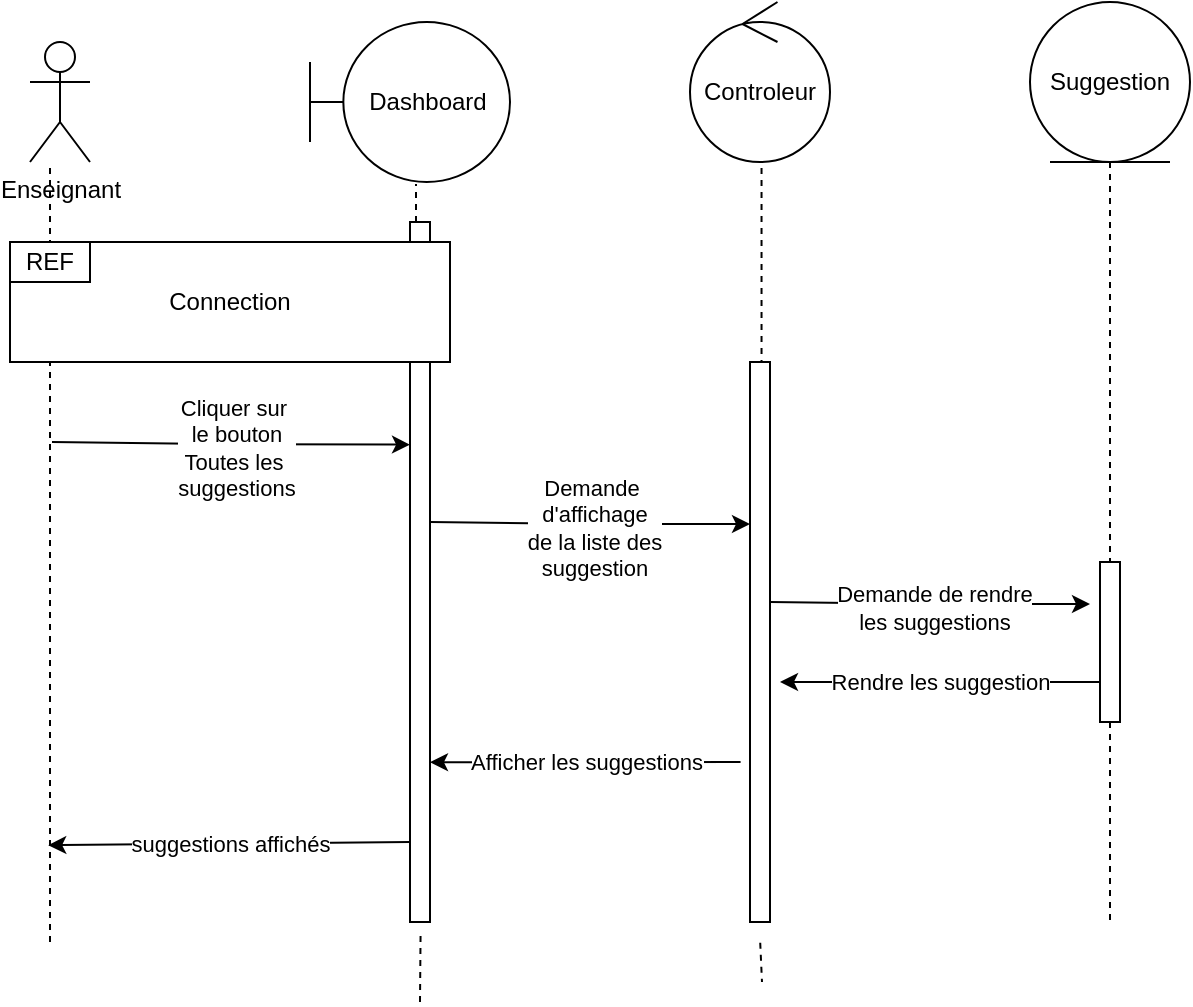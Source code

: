 <mxfile version="17.1.2" type="github">
  <diagram id="kgpKYQtTHZ0yAKxKKP6v" name="Page-1">
    <mxGraphModel dx="1209" dy="662" grid="1" gridSize="10" guides="1" tooltips="1" connect="1" arrows="1" fold="1" page="1" pageScale="1" pageWidth="850" pageHeight="1100" math="0" shadow="0">
      <root>
        <mxCell id="0" />
        <mxCell id="1" parent="0" />
        <mxCell id="2RqecVdCljDjrjuPHwnQ-671" value="Dashboard" style="shape=umlBoundary;whiteSpace=wrap;html=1;" parent="1" vertex="1">
          <mxGeometry x="250" y="70" width="100" height="80" as="geometry" />
        </mxCell>
        <mxCell id="2RqecVdCljDjrjuPHwnQ-672" value="Suggestion" style="ellipse;shape=umlEntity;whiteSpace=wrap;html=1;" parent="1" vertex="1">
          <mxGeometry x="610" y="60" width="80" height="80" as="geometry" />
        </mxCell>
        <mxCell id="2RqecVdCljDjrjuPHwnQ-673" value="Controleur" style="ellipse;shape=umlControl;whiteSpace=wrap;html=1;" parent="1" vertex="1">
          <mxGeometry x="440" y="60" width="70" height="80" as="geometry" />
        </mxCell>
        <mxCell id="2RqecVdCljDjrjuPHwnQ-674" value="Enseignant" style="shape=umlActor;verticalLabelPosition=bottom;verticalAlign=top;html=1;" parent="1" vertex="1">
          <mxGeometry x="110" y="80" width="30" height="60" as="geometry" />
        </mxCell>
        <mxCell id="2RqecVdCljDjrjuPHwnQ-676" value="" style="endArrow=none;dashed=1;html=1;rounded=0;exitX=0.511;exitY=1.037;exitDx=0;exitDy=0;exitPerimeter=0;startArrow=none;" parent="1" source="2RqecVdCljDjrjuPHwnQ-694" edge="1">
          <mxGeometry width="50" height="50" relative="1" as="geometry">
            <mxPoint x="319.4" y="163.44" as="sourcePoint" />
            <mxPoint x="476" y="550" as="targetPoint" />
          </mxGeometry>
        </mxCell>
        <mxCell id="2RqecVdCljDjrjuPHwnQ-677" value="" style="endArrow=none;dashed=1;html=1;rounded=0;exitX=0.5;exitY=1;exitDx=0;exitDy=0;startArrow=none;" parent="1" source="7g0b0Kq1w9IPp-m6tUGK-23" edge="1">
          <mxGeometry width="50" height="50" relative="1" as="geometry">
            <mxPoint x="329.4" y="173.44" as="sourcePoint" />
            <mxPoint x="650" y="520" as="targetPoint" />
          </mxGeometry>
        </mxCell>
        <mxCell id="2RqecVdCljDjrjuPHwnQ-680" value="" style="endArrow=none;dashed=1;html=1;rounded=0;" parent="1" edge="1">
          <mxGeometry width="50" height="50" relative="1" as="geometry">
            <mxPoint x="120" y="530" as="sourcePoint" />
            <mxPoint x="120" y="140" as="targetPoint" />
          </mxGeometry>
        </mxCell>
        <mxCell id="2RqecVdCljDjrjuPHwnQ-687" value="" style="endArrow=classic;html=1;rounded=0;entryX=-0.05;entryY=0.571;entryDx=0;entryDy=0;entryPerimeter=0;" parent="1" edge="1">
          <mxGeometry relative="1" as="geometry">
            <mxPoint x="121" y="280" as="sourcePoint" />
            <mxPoint x="300" y="281.33" as="targetPoint" />
            <Array as="points">
              <mxPoint x="201" y="281" />
            </Array>
          </mxGeometry>
        </mxCell>
        <mxCell id="2RqecVdCljDjrjuPHwnQ-693" value="Cliquer sur&amp;nbsp;&lt;br&gt;le bouton&lt;br&gt;Toutes les&amp;nbsp;&lt;br&gt;suggestions" style="edgeLabel;html=1;align=center;verticalAlign=middle;resizable=0;points=[];" parent="2RqecVdCljDjrjuPHwnQ-687" vertex="1" connectable="0">
          <mxGeometry x="0.028" y="-2" relative="1" as="geometry">
            <mxPoint as="offset" />
          </mxGeometry>
        </mxCell>
        <mxCell id="2RqecVdCljDjrjuPHwnQ-694" value="" style="html=1;points=[];perimeter=orthogonalPerimeter;" parent="1" vertex="1">
          <mxGeometry x="470" y="240" width="10" height="280" as="geometry" />
        </mxCell>
        <mxCell id="2RqecVdCljDjrjuPHwnQ-695" value="" style="endArrow=none;dashed=1;html=1;rounded=0;exitX=0.511;exitY=1.037;exitDx=0;exitDy=0;exitPerimeter=0;" parent="1" source="2RqecVdCljDjrjuPHwnQ-673" target="2RqecVdCljDjrjuPHwnQ-694" edge="1">
          <mxGeometry width="50" height="50" relative="1" as="geometry">
            <mxPoint x="475.77" y="142.96" as="sourcePoint" />
            <mxPoint x="476" y="550" as="targetPoint" />
          </mxGeometry>
        </mxCell>
        <mxCell id="2RqecVdCljDjrjuPHwnQ-698" value="" style="endArrow=none;dashed=1;html=1;rounded=0;entryX=0.53;entryY=1.013;entryDx=0;entryDy=0;entryPerimeter=0;startArrow=none;" parent="1" source="2RqecVdCljDjrjuPHwnQ-696" target="2RqecVdCljDjrjuPHwnQ-671" edge="1">
          <mxGeometry width="50" height="50" relative="1" as="geometry">
            <mxPoint x="304.5" y="570" as="sourcePoint" />
            <mxPoint x="304.5" y="160" as="targetPoint" />
          </mxGeometry>
        </mxCell>
        <mxCell id="2RqecVdCljDjrjuPHwnQ-696" value="" style="html=1;points=[];perimeter=orthogonalPerimeter;" parent="1" vertex="1">
          <mxGeometry x="300" y="170" width="10" height="350" as="geometry" />
        </mxCell>
        <mxCell id="2RqecVdCljDjrjuPHwnQ-699" value="" style="endArrow=none;dashed=1;html=1;rounded=0;entryX=0.53;entryY=1.013;entryDx=0;entryDy=0;entryPerimeter=0;" parent="1" target="2RqecVdCljDjrjuPHwnQ-696" edge="1">
          <mxGeometry width="50" height="50" relative="1" as="geometry">
            <mxPoint x="305" y="560" as="sourcePoint" />
            <mxPoint x="303" y="151.04" as="targetPoint" />
          </mxGeometry>
        </mxCell>
        <mxCell id="2RqecVdCljDjrjuPHwnQ-700" value="Connection" style="rounded=0;whiteSpace=wrap;html=1;" parent="1" vertex="1">
          <mxGeometry x="100" y="180" width="220" height="60" as="geometry" />
        </mxCell>
        <mxCell id="2RqecVdCljDjrjuPHwnQ-701" value="REF" style="rounded=0;whiteSpace=wrap;html=1;" parent="1" vertex="1">
          <mxGeometry x="100" y="180" width="40" height="20" as="geometry" />
        </mxCell>
        <mxCell id="7g0b0Kq1w9IPp-m6tUGK-1" value="" style="endArrow=classic;html=1;rounded=0;" parent="1" edge="1">
          <mxGeometry relative="1" as="geometry">
            <mxPoint x="310" y="320" as="sourcePoint" />
            <mxPoint x="470" y="321" as="targetPoint" />
            <Array as="points">
              <mxPoint x="390" y="321" />
            </Array>
          </mxGeometry>
        </mxCell>
        <mxCell id="7g0b0Kq1w9IPp-m6tUGK-2" value="Demande&amp;nbsp;&lt;br&gt;d&#39;affichage&lt;br&gt;de la liste des&lt;br&gt;suggestion" style="edgeLabel;html=1;align=center;verticalAlign=middle;resizable=0;points=[];" parent="7g0b0Kq1w9IPp-m6tUGK-1" vertex="1" connectable="0">
          <mxGeometry x="0.028" y="-2" relative="1" as="geometry">
            <mxPoint as="offset" />
          </mxGeometry>
        </mxCell>
        <mxCell id="7g0b0Kq1w9IPp-m6tUGK-21" value="" style="endArrow=classic;html=1;rounded=0;" parent="1" edge="1">
          <mxGeometry relative="1" as="geometry">
            <mxPoint x="480" y="360" as="sourcePoint" />
            <mxPoint x="640" y="361" as="targetPoint" />
            <Array as="points">
              <mxPoint x="560" y="361" />
            </Array>
          </mxGeometry>
        </mxCell>
        <mxCell id="7g0b0Kq1w9IPp-m6tUGK-22" value="Demande de rendre&lt;br&gt;les suggestions" style="edgeLabel;html=1;align=center;verticalAlign=middle;resizable=0;points=[];" parent="7g0b0Kq1w9IPp-m6tUGK-21" vertex="1" connectable="0">
          <mxGeometry x="0.028" y="-2" relative="1" as="geometry">
            <mxPoint as="offset" />
          </mxGeometry>
        </mxCell>
        <mxCell id="7g0b0Kq1w9IPp-m6tUGK-23" value="" style="html=1;points=[];perimeter=orthogonalPerimeter;" parent="1" vertex="1">
          <mxGeometry x="645" y="340" width="10" height="80" as="geometry" />
        </mxCell>
        <mxCell id="7g0b0Kq1w9IPp-m6tUGK-24" value="" style="endArrow=none;dashed=1;html=1;rounded=0;exitX=0.5;exitY=1;exitDx=0;exitDy=0;" parent="1" source="2RqecVdCljDjrjuPHwnQ-672" target="7g0b0Kq1w9IPp-m6tUGK-23" edge="1">
          <mxGeometry width="50" height="50" relative="1" as="geometry">
            <mxPoint x="650" y="140" as="sourcePoint" />
            <mxPoint x="650" y="550" as="targetPoint" />
          </mxGeometry>
        </mxCell>
        <mxCell id="7g0b0Kq1w9IPp-m6tUGK-25" value="" style="endArrow=classic;html=1;rounded=0;" parent="1" edge="1">
          <mxGeometry relative="1" as="geometry">
            <mxPoint x="645" y="400" as="sourcePoint" />
            <mxPoint x="485" y="400" as="targetPoint" />
            <Array as="points" />
          </mxGeometry>
        </mxCell>
        <mxCell id="7g0b0Kq1w9IPp-m6tUGK-26" value="Rendre les suggestion" style="edgeLabel;resizable=0;html=1;align=center;verticalAlign=middle;" parent="7g0b0Kq1w9IPp-m6tUGK-25" connectable="0" vertex="1">
          <mxGeometry relative="1" as="geometry" />
        </mxCell>
        <mxCell id="7g0b0Kq1w9IPp-m6tUGK-27" value="" style="endArrow=classic;html=1;rounded=0;exitX=-0.159;exitY=0.533;exitDx=0;exitDy=0;exitPerimeter=0;entryX=1.312;entryY=0.742;entryDx=0;entryDy=0;entryPerimeter=0;" parent="1" edge="1">
          <mxGeometry relative="1" as="geometry">
            <mxPoint x="465.29" y="440.0" as="sourcePoint" />
            <mxPoint x="310.0" y="440.12" as="targetPoint" />
            <Array as="points" />
          </mxGeometry>
        </mxCell>
        <mxCell id="7g0b0Kq1w9IPp-m6tUGK-28" value="Afficher les suggestions" style="edgeLabel;resizable=0;html=1;align=center;verticalAlign=middle;" parent="7g0b0Kq1w9IPp-m6tUGK-27" connectable="0" vertex="1">
          <mxGeometry relative="1" as="geometry" />
        </mxCell>
        <mxCell id="7g0b0Kq1w9IPp-m6tUGK-29" value="" style="endArrow=classic;html=1;rounded=0;exitX=0.088;exitY=0.968;exitDx=0;exitDy=0;exitPerimeter=0;entryX=1.312;entryY=0.742;entryDx=0;entryDy=0;entryPerimeter=0;" parent="1" edge="1">
          <mxGeometry relative="1" as="geometry">
            <mxPoint x="300.0" y="480" as="sourcePoint" />
            <mxPoint x="119.12" y="481.6" as="targetPoint" />
            <Array as="points" />
          </mxGeometry>
        </mxCell>
        <mxCell id="7g0b0Kq1w9IPp-m6tUGK-30" value="suggestions affichés" style="edgeLabel;resizable=0;html=1;align=center;verticalAlign=middle;" parent="7g0b0Kq1w9IPp-m6tUGK-29" connectable="0" vertex="1">
          <mxGeometry relative="1" as="geometry" />
        </mxCell>
      </root>
    </mxGraphModel>
  </diagram>
</mxfile>
